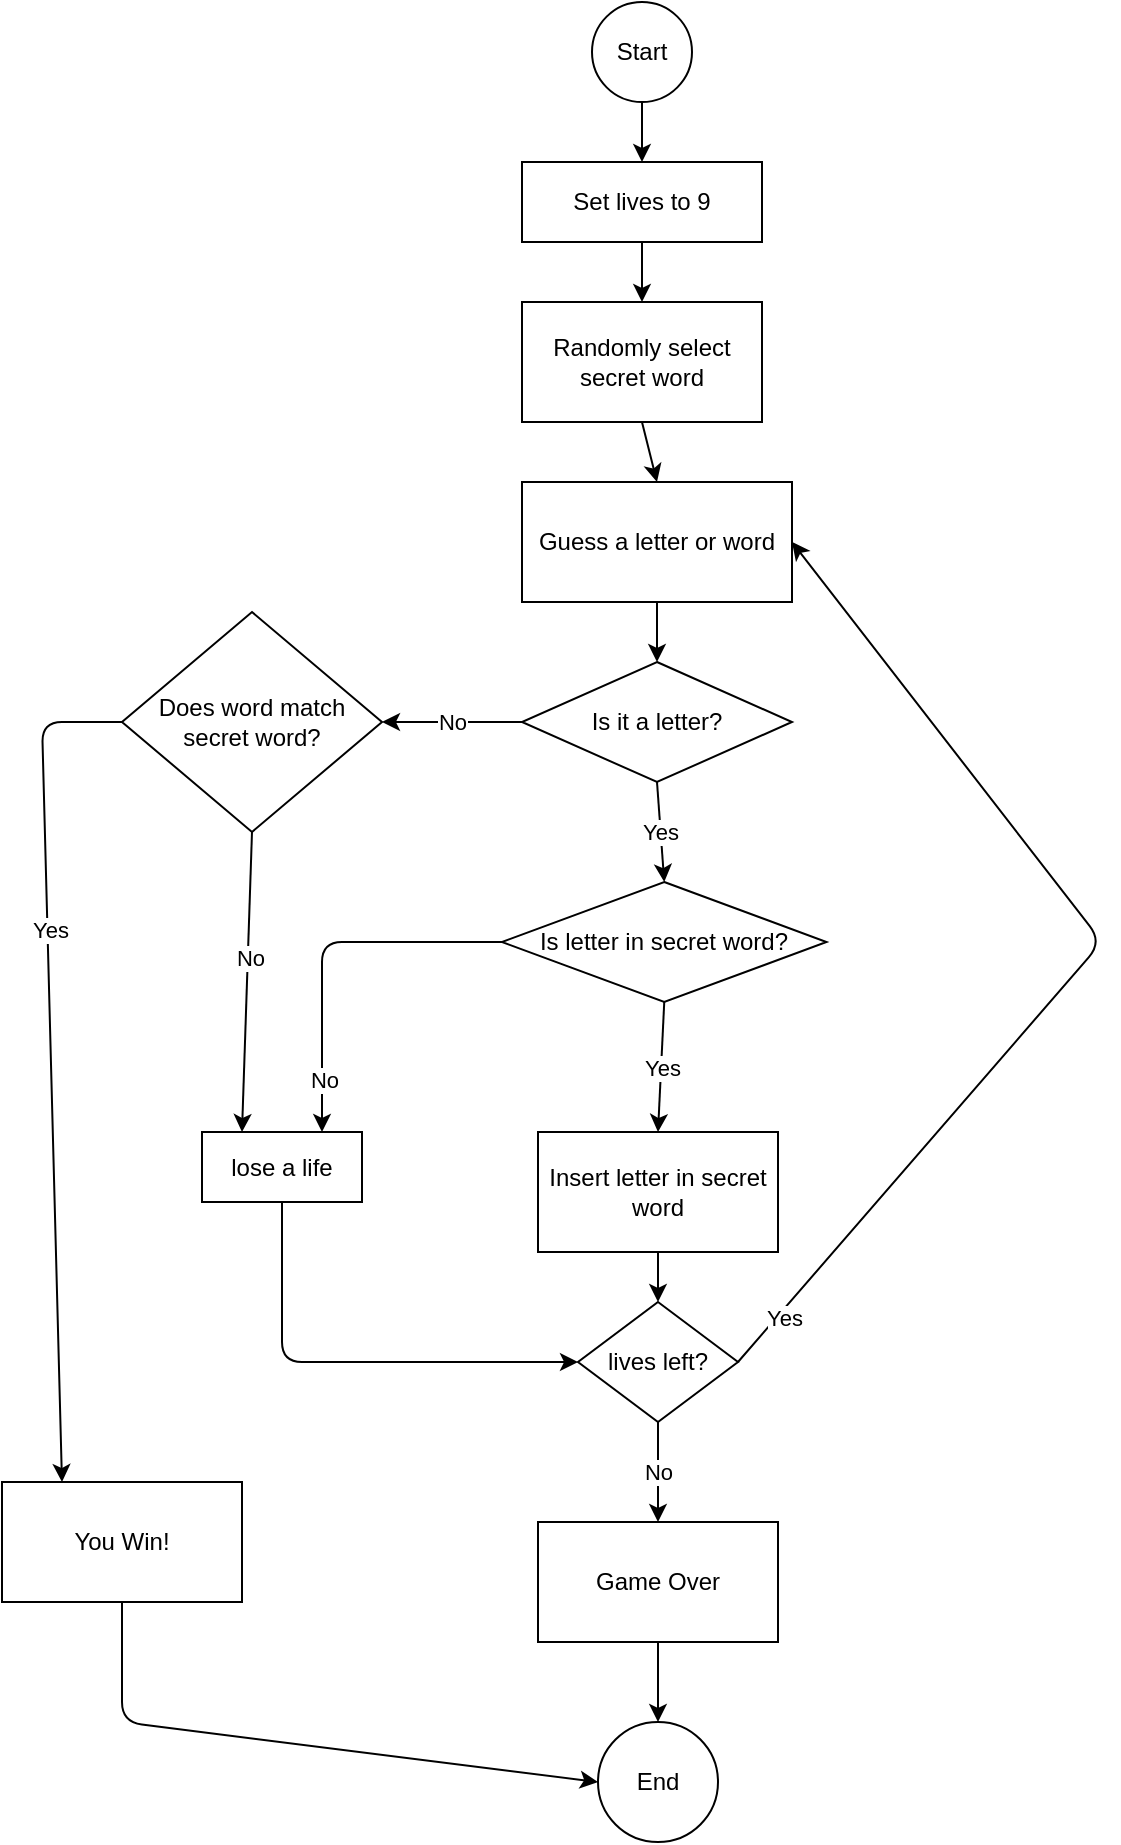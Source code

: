 <mxfile>
    <diagram id="qrUgi50q24XNVl2WHray" name="Page-1">
        <mxGraphModel dx="715" dy="419" grid="1" gridSize="7" guides="1" tooltips="1" connect="1" arrows="1" fold="1" page="1" pageScale="1" pageWidth="827" pageHeight="1169" math="0" shadow="0">
            <root>
                <mxCell id="0"/>
                <mxCell id="1" parent="0"/>
                <mxCell id="4" style="edgeStyle=none;html=1;exitX=0.5;exitY=1;exitDx=0;exitDy=0;entryX=0.5;entryY=0;entryDx=0;entryDy=0;" parent="1" source="2" target="3" edge="1">
                    <mxGeometry relative="1" as="geometry"/>
                </mxCell>
                <mxCell id="2" value="Start" style="ellipse;whiteSpace=wrap;html=1;aspect=fixed;" parent="1" vertex="1">
                    <mxGeometry x="335" y="20" width="50" height="50" as="geometry"/>
                </mxCell>
                <mxCell id="17" style="edgeStyle=none;html=1;exitX=0.5;exitY=1;exitDx=0;exitDy=0;entryX=0.5;entryY=0;entryDx=0;entryDy=0;" parent="1" source="3" target="5" edge="1">
                    <mxGeometry relative="1" as="geometry"/>
                </mxCell>
                <mxCell id="3" value="Set lives to 9" style="rounded=0;whiteSpace=wrap;html=1;" parent="1" vertex="1">
                    <mxGeometry x="300" y="100" width="120" height="40" as="geometry"/>
                </mxCell>
                <mxCell id="18" style="edgeStyle=none;html=1;exitX=0.5;exitY=1;exitDx=0;exitDy=0;entryX=0.5;entryY=0;entryDx=0;entryDy=0;" parent="1" source="5" target="6" edge="1">
                    <mxGeometry relative="1" as="geometry"/>
                </mxCell>
                <mxCell id="5" value="Randomly select secret word" style="rounded=0;whiteSpace=wrap;html=1;" parent="1" vertex="1">
                    <mxGeometry x="300" y="170" width="120" height="60" as="geometry"/>
                </mxCell>
                <mxCell id="19" style="edgeStyle=none;html=1;exitX=0.5;exitY=1;exitDx=0;exitDy=0;entryX=0.5;entryY=0;entryDx=0;entryDy=0;" parent="1" source="6" target="7" edge="1">
                    <mxGeometry relative="1" as="geometry"/>
                </mxCell>
                <mxCell id="6" value="Guess a letter or word" style="rounded=0;whiteSpace=wrap;html=1;" parent="1" vertex="1">
                    <mxGeometry x="300" y="260" width="135" height="60" as="geometry"/>
                </mxCell>
                <mxCell id="20" value="Yes" style="edgeStyle=none;html=1;exitX=0.5;exitY=1;exitDx=0;exitDy=0;entryX=0.5;entryY=0;entryDx=0;entryDy=0;" parent="1" source="7" target="8" edge="1">
                    <mxGeometry relative="1" as="geometry">
                        <mxPoint x="368" y="450" as="targetPoint"/>
                    </mxGeometry>
                </mxCell>
                <mxCell id="27" value="No" style="edgeStyle=none;html=1;exitX=0;exitY=0.5;exitDx=0;exitDy=0;entryX=1;entryY=0.5;entryDx=0;entryDy=0;" parent="1" source="7" target="14" edge="1">
                    <mxGeometry relative="1" as="geometry"/>
                </mxCell>
                <mxCell id="7" value="Is it a letter?" style="rhombus;whiteSpace=wrap;html=1;" parent="1" vertex="1">
                    <mxGeometry x="300" y="350" width="135" height="60" as="geometry"/>
                </mxCell>
                <mxCell id="21" style="edgeStyle=none;html=1;exitX=0.5;exitY=1;exitDx=0;exitDy=0;entryX=0.5;entryY=0;entryDx=0;entryDy=0;" parent="1" source="8" target="9" edge="1">
                    <mxGeometry relative="1" as="geometry"/>
                </mxCell>
                <mxCell id="28" value="Yes" style="edgeLabel;html=1;align=center;verticalAlign=middle;resizable=0;points=[];" parent="21" vertex="1" connectable="0">
                    <mxGeometry x="-0.031" relative="1" as="geometry">
                        <mxPoint y="1" as="offset"/>
                    </mxGeometry>
                </mxCell>
                <mxCell id="31" style="edgeStyle=none;html=1;exitX=0;exitY=0.5;exitDx=0;exitDy=0;entryX=0.75;entryY=0;entryDx=0;entryDy=0;" parent="1" source="8" target="13" edge="1">
                    <mxGeometry relative="1" as="geometry">
                        <Array as="points">
                            <mxPoint x="200" y="490"/>
                        </Array>
                    </mxGeometry>
                </mxCell>
                <mxCell id="32" value="No" style="edgeLabel;html=1;align=center;verticalAlign=middle;resizable=0;points=[];" parent="31" vertex="1" connectable="0">
                    <mxGeometry x="0.703" y="1" relative="1" as="geometry">
                        <mxPoint y="1" as="offset"/>
                    </mxGeometry>
                </mxCell>
                <mxCell id="8" value="Is letter in secret word?" style="rhombus;whiteSpace=wrap;html=1;" parent="1" vertex="1">
                    <mxGeometry x="290" y="460" width="162.25" height="60" as="geometry"/>
                </mxCell>
                <mxCell id="22" style="edgeStyle=none;html=1;exitX=0.5;exitY=1;exitDx=0;exitDy=0;entryX=0.5;entryY=0;entryDx=0;entryDy=0;" parent="1" source="9" target="10" edge="1">
                    <mxGeometry relative="1" as="geometry"/>
                </mxCell>
                <mxCell id="9" value="Insert letter in secret word" style="rounded=0;whiteSpace=wrap;html=1;" parent="1" vertex="1">
                    <mxGeometry x="308" y="585" width="120" height="60" as="geometry"/>
                </mxCell>
                <mxCell id="23" value="No" style="edgeStyle=none;html=1;exitX=0.5;exitY=1;exitDx=0;exitDy=0;entryX=0.5;entryY=0;entryDx=0;entryDy=0;" parent="1" source="10" target="11" edge="1">
                    <mxGeometry relative="1" as="geometry"/>
                </mxCell>
                <mxCell id="29" style="edgeStyle=none;html=1;exitX=1;exitY=0.5;exitDx=0;exitDy=0;entryX=1;entryY=0.5;entryDx=0;entryDy=0;" parent="1" source="10" target="6" edge="1">
                    <mxGeometry relative="1" as="geometry">
                        <mxPoint x="591" y="400" as="targetPoint"/>
                        <Array as="points">
                            <mxPoint x="590" y="490"/>
                        </Array>
                    </mxGeometry>
                </mxCell>
                <mxCell id="34" value="Yes" style="edgeLabel;html=1;align=center;verticalAlign=middle;resizable=0;points=[];" parent="29" vertex="1" connectable="0">
                    <mxGeometry x="-0.882" y="-3" relative="1" as="geometry">
                        <mxPoint as="offset"/>
                    </mxGeometry>
                </mxCell>
                <mxCell id="10" value="lives left?" style="rhombus;whiteSpace=wrap;html=1;" parent="1" vertex="1">
                    <mxGeometry x="328" y="670" width="80" height="60" as="geometry"/>
                </mxCell>
                <mxCell id="24" style="edgeStyle=none;html=1;exitX=0.5;exitY=1;exitDx=0;exitDy=0;entryX=0.5;entryY=0;entryDx=0;entryDy=0;" parent="1" source="11" target="12" edge="1">
                    <mxGeometry relative="1" as="geometry"/>
                </mxCell>
                <mxCell id="11" value="Game Over" style="rounded=0;whiteSpace=wrap;html=1;" parent="1" vertex="1">
                    <mxGeometry x="308" y="780" width="120" height="60" as="geometry"/>
                </mxCell>
                <mxCell id="12" value="End" style="ellipse;whiteSpace=wrap;html=1;aspect=fixed;" parent="1" vertex="1">
                    <mxGeometry x="338" y="880" width="60" height="60" as="geometry"/>
                </mxCell>
                <mxCell id="38" style="edgeStyle=none;html=1;exitX=0.5;exitY=1;exitDx=0;exitDy=0;entryX=0;entryY=0.5;entryDx=0;entryDy=0;" edge="1" parent="1" source="13" target="10">
                    <mxGeometry relative="1" as="geometry">
                        <mxPoint x="180" y="672" as="targetPoint"/>
                        <Array as="points">
                            <mxPoint x="180" y="700"/>
                        </Array>
                    </mxGeometry>
                </mxCell>
                <mxCell id="13" value="lose a life" style="rounded=0;whiteSpace=wrap;html=1;" parent="1" vertex="1">
                    <mxGeometry x="140" y="585" width="80" height="35" as="geometry"/>
                </mxCell>
                <mxCell id="30" style="edgeStyle=none;html=1;exitX=0.5;exitY=1;exitDx=0;exitDy=0;entryX=0.25;entryY=0;entryDx=0;entryDy=0;" parent="1" source="14" target="13" edge="1">
                    <mxGeometry relative="1" as="geometry"/>
                </mxCell>
                <mxCell id="33" value="No" style="edgeLabel;html=1;align=center;verticalAlign=middle;resizable=0;points=[];" parent="30" vertex="1" connectable="0">
                    <mxGeometry x="-0.167" y="1" relative="1" as="geometry">
                        <mxPoint as="offset"/>
                    </mxGeometry>
                </mxCell>
                <mxCell id="35" style="edgeStyle=none;html=1;exitX=0;exitY=0.5;exitDx=0;exitDy=0;entryX=0.25;entryY=0;entryDx=0;entryDy=0;" parent="1" source="14" target="16" edge="1">
                    <mxGeometry relative="1" as="geometry">
                        <Array as="points">
                            <mxPoint x="60" y="380"/>
                        </Array>
                    </mxGeometry>
                </mxCell>
                <mxCell id="36" value="Yes" style="edgeLabel;html=1;align=center;verticalAlign=middle;resizable=0;points=[];" parent="35" vertex="1" connectable="0">
                    <mxGeometry x="-0.317" y="1" relative="1" as="geometry">
                        <mxPoint as="offset"/>
                    </mxGeometry>
                </mxCell>
                <mxCell id="14" value="Does word match secret word?" style="rhombus;whiteSpace=wrap;html=1;" parent="1" vertex="1">
                    <mxGeometry x="100" y="325" width="130" height="110" as="geometry"/>
                </mxCell>
                <mxCell id="37" style="edgeStyle=none;html=1;exitX=0.5;exitY=1;exitDx=0;exitDy=0;entryX=0;entryY=0.5;entryDx=0;entryDy=0;" parent="1" source="16" target="12" edge="1">
                    <mxGeometry relative="1" as="geometry">
                        <Array as="points">
                            <mxPoint x="100" y="880"/>
                        </Array>
                    </mxGeometry>
                </mxCell>
                <mxCell id="16" value="You Win!" style="rounded=0;whiteSpace=wrap;html=1;" parent="1" vertex="1">
                    <mxGeometry x="40" y="760" width="120" height="60" as="geometry"/>
                </mxCell>
            </root>
        </mxGraphModel>
    </diagram>
</mxfile>